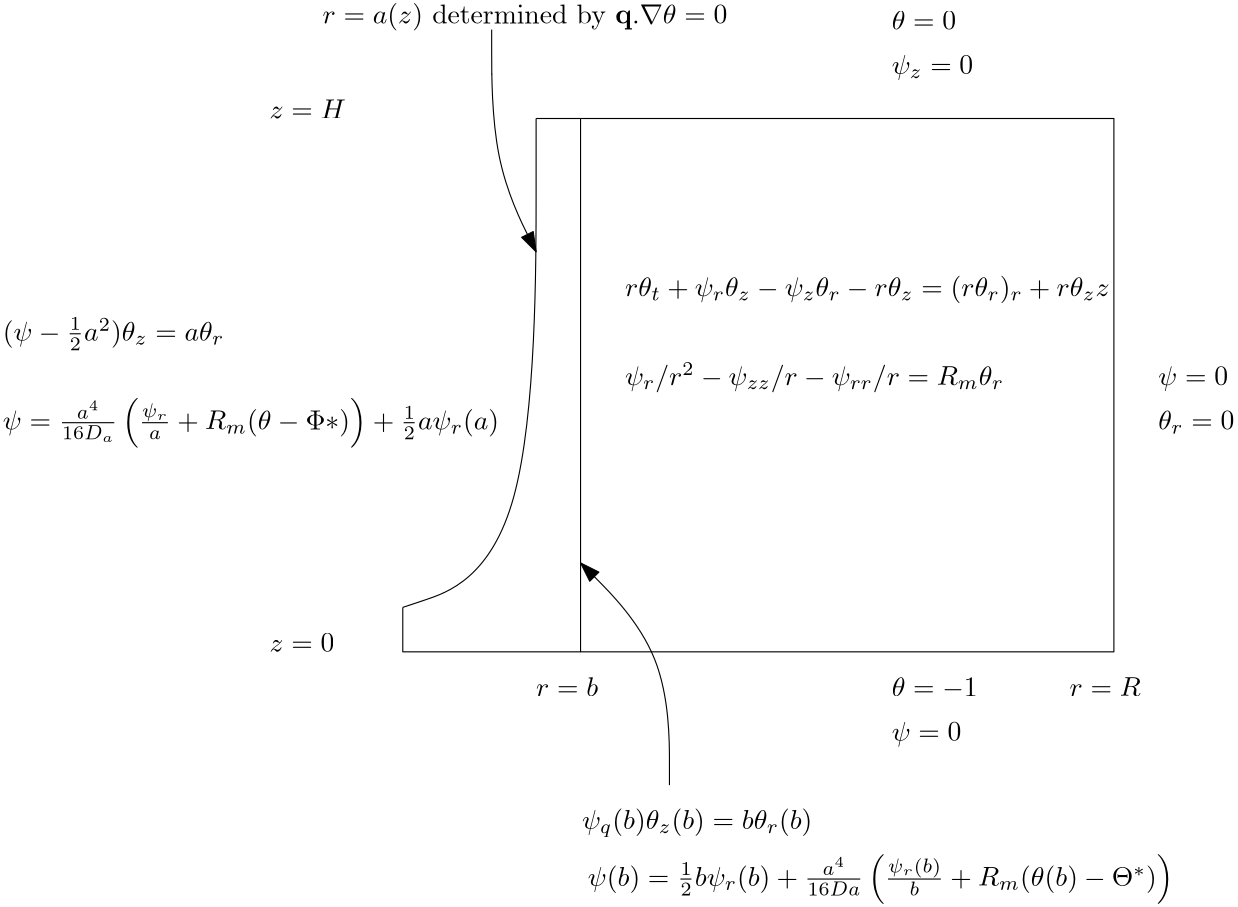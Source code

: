 <?xml version="1.0"?>
<!DOCTYPE ipe SYSTEM "ipe.dtd">
<ipe version="70005" creator="Ipe 7.1.6">
<info created="D:20141228182353" modified="D:20150212012043"/>
<ipestyle name="basic">
<symbol name="arrow/arc(spx)">
<path stroke="sym-stroke" fill="sym-stroke" pen="sym-pen">
0 0 m
-1 0.333 l
-1 -0.333 l
h
</path>
</symbol>
<symbol name="arrow/farc(spx)">
<path stroke="sym-stroke" fill="white" pen="sym-pen">
0 0 m
-1 0.333 l
-1 -0.333 l
h
</path>
</symbol>
<symbol name="arrow/ptarc(spx)">
<path stroke="sym-stroke" fill="sym-stroke" pen="sym-pen">
0 0 m
-1 0.333 l
-0.8 0 l
-1 -0.333 l
h
</path>
</symbol>
<symbol name="arrow/fptarc(spx)">
<path stroke="sym-stroke" fill="white" pen="sym-pen">
0 0 m
-1 0.333 l
-0.8 0 l
-1 -0.333 l
h
</path>
</symbol>
<symbol name="mark/circle(sx)" transformations="translations">
<path fill="sym-stroke">
0.6 0 0 0.6 0 0 e
0.4 0 0 0.4 0 0 e
</path>
</symbol>
<symbol name="mark/disk(sx)" transformations="translations">
<path fill="sym-stroke">
0.6 0 0 0.6 0 0 e
</path>
</symbol>
<symbol name="mark/fdisk(sfx)" transformations="translations">
<group>
<path fill="sym-fill">
0.5 0 0 0.5 0 0 e
</path>
<path fill="sym-stroke" fillrule="eofill">
0.6 0 0 0.6 0 0 e
0.4 0 0 0.4 0 0 e
</path>
</group>
</symbol>
<symbol name="mark/box(sx)" transformations="translations">
<path fill="sym-stroke" fillrule="eofill">
-0.6 -0.6 m
0.6 -0.6 l
0.6 0.6 l
-0.6 0.6 l
h
-0.4 -0.4 m
0.4 -0.4 l
0.4 0.4 l
-0.4 0.4 l
h
</path>
</symbol>
<symbol name="mark/square(sx)" transformations="translations">
<path fill="sym-stroke">
-0.6 -0.6 m
0.6 -0.6 l
0.6 0.6 l
-0.6 0.6 l
h
</path>
</symbol>
<symbol name="mark/fsquare(sfx)" transformations="translations">
<group>
<path fill="sym-fill">
-0.5 -0.5 m
0.5 -0.5 l
0.5 0.5 l
-0.5 0.5 l
h
</path>
<path fill="sym-stroke" fillrule="eofill">
-0.6 -0.6 m
0.6 -0.6 l
0.6 0.6 l
-0.6 0.6 l
h
-0.4 -0.4 m
0.4 -0.4 l
0.4 0.4 l
-0.4 0.4 l
h
</path>
</group>
</symbol>
<symbol name="mark/cross(sx)" transformations="translations">
<group>
<path fill="sym-stroke">
-0.43 -0.57 m
0.57 0.43 l
0.43 0.57 l
-0.57 -0.43 l
h
</path>
<path fill="sym-stroke">
-0.43 0.57 m
0.57 -0.43 l
0.43 -0.57 l
-0.57 0.43 l
h
</path>
</group>
</symbol>
<symbol name="arrow/fnormal(spx)">
<path stroke="sym-stroke" fill="white" pen="sym-pen">
0 0 m
-1 0.333 l
-1 -0.333 l
h
</path>
</symbol>
<symbol name="arrow/pointed(spx)">
<path stroke="sym-stroke" fill="sym-stroke" pen="sym-pen">
0 0 m
-1 0.333 l
-0.8 0 l
-1 -0.333 l
h
</path>
</symbol>
<symbol name="arrow/fpointed(spx)">
<path stroke="sym-stroke" fill="white" pen="sym-pen">
0 0 m
-1 0.333 l
-0.8 0 l
-1 -0.333 l
h
</path>
</symbol>
<symbol name="arrow/linear(spx)">
<path stroke="sym-stroke" pen="sym-pen">
-1 0.333 m
0 0 l
-1 -0.333 l
</path>
</symbol>
<symbol name="arrow/fdouble(spx)">
<path stroke="sym-stroke" fill="white" pen="sym-pen">
0 0 m
-1 0.333 l
-1 -0.333 l
h
-1 0 m
-2 0.333 l
-2 -0.333 l
h
</path>
</symbol>
<symbol name="arrow/double(spx)">
<path stroke="sym-stroke" fill="sym-stroke" pen="sym-pen">
0 0 m
-1 0.333 l
-1 -0.333 l
h
-1 0 m
-2 0.333 l
-2 -0.333 l
h
</path>
</symbol>
<pen name="heavier" value="0.8"/>
<pen name="fat" value="1.2"/>
<pen name="ultrafat" value="2"/>
<symbolsize name="large" value="5"/>
<symbolsize name="small" value="2"/>
<symbolsize name="tiny" value="1.1"/>
<arrowsize name="large" value="10"/>
<arrowsize name="small" value="5"/>
<arrowsize name="tiny" value="3"/>
<color name="red" value="1 0 0"/>
<color name="green" value="0 1 0"/>
<color name="blue" value="0 0 1"/>
<color name="yellow" value="1 1 0"/>
<color name="orange" value="1 0.647 0"/>
<color name="gold" value="1 0.843 0"/>
<color name="purple" value="0.627 0.125 0.941"/>
<color name="gray" value="0.745"/>
<color name="brown" value="0.647 0.165 0.165"/>
<color name="navy" value="0 0 0.502"/>
<color name="pink" value="1 0.753 0.796"/>
<color name="seagreen" value="0.18 0.545 0.341"/>
<color name="turquoise" value="0.251 0.878 0.816"/>
<color name="violet" value="0.933 0.51 0.933"/>
<color name="darkblue" value="0 0 0.545"/>
<color name="darkcyan" value="0 0.545 0.545"/>
<color name="darkgray" value="0.663"/>
<color name="darkgreen" value="0 0.392 0"/>
<color name="darkmagenta" value="0.545 0 0.545"/>
<color name="darkorange" value="1 0.549 0"/>
<color name="darkred" value="0.545 0 0"/>
<color name="lightblue" value="0.678 0.847 0.902"/>
<color name="lightcyan" value="0.878 1 1"/>
<color name="lightgray" value="0.827"/>
<color name="lightgreen" value="0.565 0.933 0.565"/>
<color name="lightyellow" value="1 1 0.878"/>
<dashstyle name="dashed" value="[4] 0"/>
<dashstyle name="dotted" value="[1 3] 0"/>
<dashstyle name="dash dotted" value="[4 2 1 2] 0"/>
<dashstyle name="dash dot dotted" value="[4 2 1 2 1 2] 0"/>
<textsize name="large" value="\large"/>
<textsize name="small" value="\small"/>
<textsize name="tiny" value="\tiny"/>
<textsize name="Large" value="\Large"/>
<textsize name="LARGE" value="\LARGE"/>
<textsize name="huge" value="\huge"/>
<textsize name="Huge" value="\Huge"/>
<textsize name="footnote" value="\footnotesize"/>
<textstyle name="center" begin="\begin{center}" end="\end{center}"/>
<textstyle name="itemize" begin="\begin{itemize}" end="\end{itemize}"/>
<textstyle name="item" begin="\begin{itemize}\item{}" end="\end{itemize}"/>
<gridsize name="4 pts" value="4"/>
<gridsize name="8 pts (~3 mm)" value="8"/>
<gridsize name="16 pts (~6 mm)" value="16"/>
<gridsize name="32 pts (~12 mm)" value="32"/>
<gridsize name="10 pts (~3.5 mm)" value="10"/>
<gridsize name="20 pts (~7 mm)" value="20"/>
<gridsize name="14 pts (~5 mm)" value="14"/>
<gridsize name="28 pts (~10 mm)" value="28"/>
<gridsize name="56 pts (~20 mm)" value="56"/>
<anglesize name="90 deg" value="90"/>
<anglesize name="60 deg" value="60"/>
<anglesize name="45 deg" value="45"/>
<anglesize name="30 deg" value="30"/>
<anglesize name="22.5 deg" value="22.5"/>
<tiling name="falling" angle="-60" step="4" width="1"/>
<tiling name="rising" angle="30" step="4" width="1"/>
</ipestyle>
<page>
<layer name="alpha"/>
<view layers="alpha" active="alpha"/>
<path layer="alpha" stroke="black">
192 768 m
192 576 l
384 576 l
384 768 l
192 768 l
</path>
<text matrix="1 0 0 1 -80 -64" transformations="translations" pos="160 640" stroke="black" type="label" width="23.336" height="6.42" depth="0" valign="baseline">$z=0$</text>
<text matrix="1 0 0 1 -16 -48" transformations="translations" pos="192 608" stroke="black" type="label" width="22.331" height="6.918" depth="0" valign="baseline">$r=b$</text>
<text matrix="1 0 0 1 48 -48" transformations="translations" pos="320 608" stroke="black" type="label" width="25.696" height="6.808" depth="0" valign="baseline">$r=R$</text>
<text matrix="1 0 0 1 -80 0" transformations="translations" pos="160 768" stroke="black" type="label" width="27.446" height="6.808" depth="0" valign="baseline">$z = H$</text>
<text matrix="1 0 0 1 0 -16" transformations="translations" pos="208 720" stroke="black" type="label" width="174.452" height="7.473" depth="2.49" valign="baseline">$r\theta_t+ \psi_r \theta_z - \psi_z \theta_r  - r \theta_z  = (r \theta_r)_r + r \theta_zz$</text>
<text transformations="translations" pos="208 672" stroke="black" type="label" width="136.474" height="8.11" depth="2.49" valign="baseline">$\psi_r/r^2 - \psi_{zz}/r - \psi_{rr}/r = R_m \theta_r$</text>
<text matrix="1 0 0 1 -16 0" transformations="translations" pos="416 672" stroke="black" type="label" width="25.112" height="6.926" depth="1.93" valign="baseline">$\psi = 0$</text>
<text matrix="1 0 0 1 -144 0" transformations="translations" pos="128 688" stroke="black" type="label" width="79.776" height="8.422" depth="3.43" valign="baseline">$(\psi - \frac{1}{2} a^2 ) \theta_z = a \theta_r$</text>
<text matrix="1 0 0 1 -16 0" transformations="translations" pos="416 656" stroke="black" type="label" width="27.353" height="6.923" depth="1.49" valign="baseline">$\theta_r = 0$</text>
<text matrix="1 0 0 1 -80 -16" transformations="translations" pos="64 672" stroke="black" type="label" width="178.657" height="11.453" depth="6.48" valign="baseline">$\psi = \frac{a^4}{16 D_a} \left( \frac{\psi_r}{a} + R_m (\theta - \Phi*) \right) + \frac{1}{2} a \psi_r (a)$</text>
<text matrix="1 0 0 1 48 -208" transformations="translations" pos="256 768" stroke="black" type="label" width="30.967" height="6.919" depth="0.83" valign="baseline">$\theta = -1$</text>
<text matrix="1 0 0 1 48 -208" transformations="translations" pos="256 752" stroke="black" type="label" width="25.112" height="6.926" depth="1.93" valign="baseline">$\psi = 0$</text>
<text matrix="1 0 0 1 64 32" transformations="translations" pos="240 768" stroke="black" type="label" width="23.218" height="6.918" depth="0" valign="baseline">$\theta = 0$</text>
<text matrix="1 0 0 1 64 0" transformations="translations" pos="240 784" stroke="black" type="label" width="29.345" height="6.926" depth="1.93" valign="baseline">$\psi_z = 0$</text>
<text matrix="0.993413 -0.114585 0.114585 0.993413 -76.3082 258.704" transformations="translations" pos="112 560" stroke="black" type="label" width="145.689" height="7.473" depth="2.49" valign="baseline">$r=a(z)$ determined by $\mathbf{q}.\nabla \theta = 0$</text>
<path stroke="black">
192 576 m
128 576 l
128 592 l
</path>
<path stroke="black">
128 592 m
176 608
176 768
176 768 s
</path>
<path stroke="black">
176 768 m
192 768 l
192 768 l
</path>
<path stroke="black" rarrow="normal/normal">
192 608 m
224 576
224 528 s
</path>
<text matrix="-0.959547 -0.281549 0.281549 -0.959547 160.372 1019.66" transformations="translations" pos="112 496" stroke="black" type="label" width="82.878" height="7.472" depth="2.85" valign="baseline">$\psi_q(b) \theta_z(b) = b \theta_r(b)$</text>
<text matrix="-0.996139 0.0877931 -0.0877931 -0.996139 348.308 960.024" transformations="translations" pos="112 480" stroke="black" type="label" width="210.788" height="11.453" depth="6.48" valign="baseline">$\psi(b) =\frac{1}{2} b \psi_r (b) + \frac{a^4}{16 Da} \left(\frac{\psi_r(b)}{b} + R_m (\theta(b) - \Theta^*) \right) $</text>
<path stroke="black" rarrow="normal/normal">
176 720 m
160 752
160 800
160 800 s
</path>
<path stroke="black" cap="1">
160 784 m
160 784 l
</path>
</page>
</ipe>
